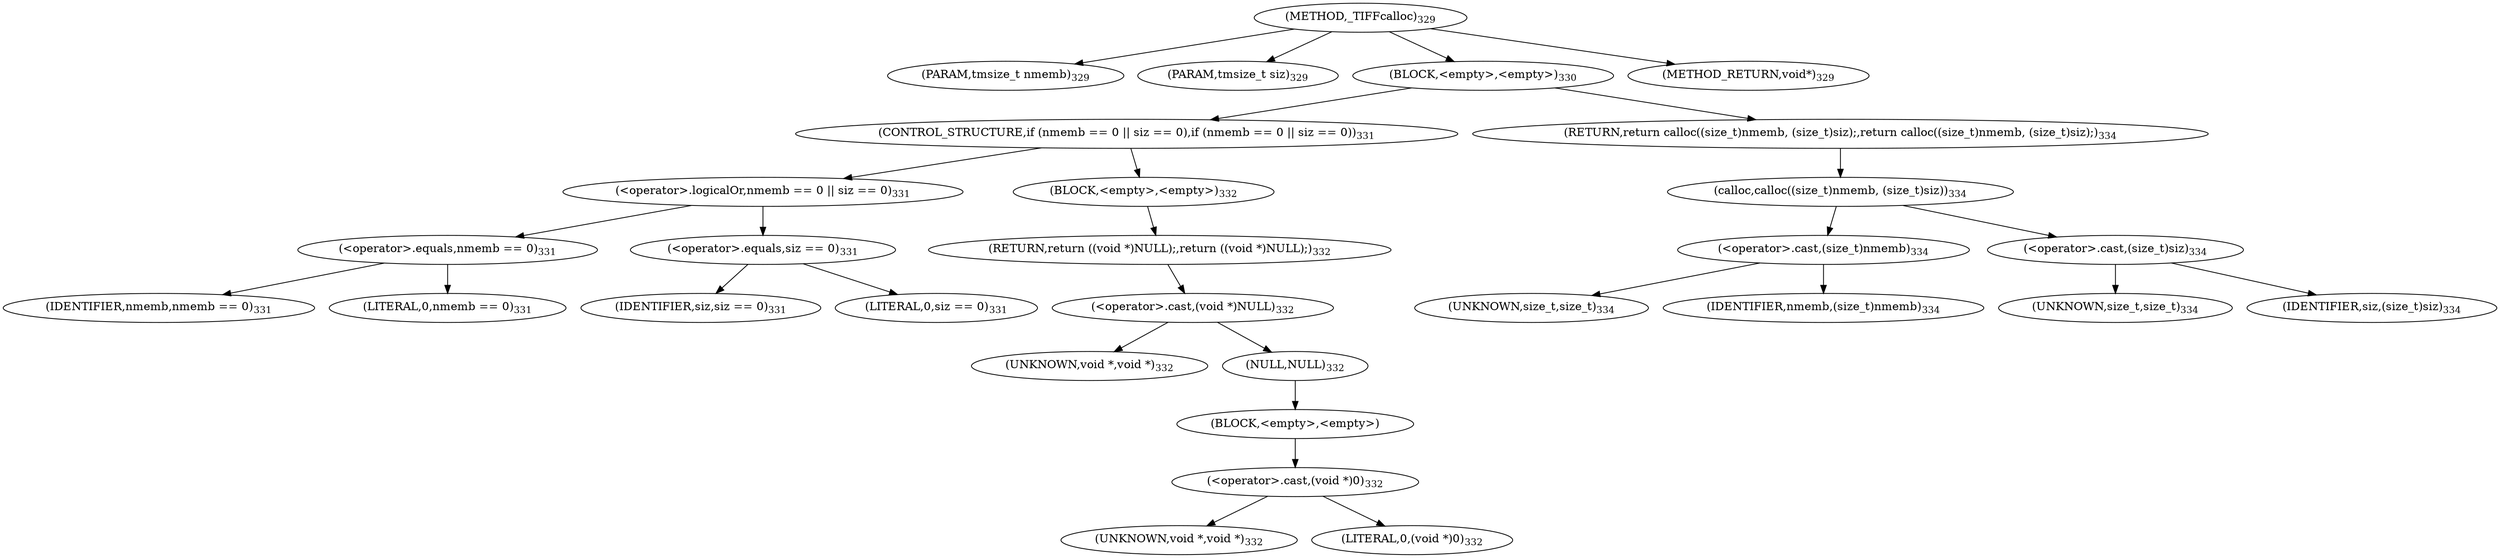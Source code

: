 digraph "_TIFFcalloc" {  
"34118" [label = <(METHOD,_TIFFcalloc)<SUB>329</SUB>> ]
"34119" [label = <(PARAM,tmsize_t nmemb)<SUB>329</SUB>> ]
"34120" [label = <(PARAM,tmsize_t siz)<SUB>329</SUB>> ]
"34121" [label = <(BLOCK,&lt;empty&gt;,&lt;empty&gt;)<SUB>330</SUB>> ]
"34122" [label = <(CONTROL_STRUCTURE,if (nmemb == 0 || siz == 0),if (nmemb == 0 || siz == 0))<SUB>331</SUB>> ]
"34123" [label = <(&lt;operator&gt;.logicalOr,nmemb == 0 || siz == 0)<SUB>331</SUB>> ]
"34124" [label = <(&lt;operator&gt;.equals,nmemb == 0)<SUB>331</SUB>> ]
"34125" [label = <(IDENTIFIER,nmemb,nmemb == 0)<SUB>331</SUB>> ]
"34126" [label = <(LITERAL,0,nmemb == 0)<SUB>331</SUB>> ]
"34127" [label = <(&lt;operator&gt;.equals,siz == 0)<SUB>331</SUB>> ]
"34128" [label = <(IDENTIFIER,siz,siz == 0)<SUB>331</SUB>> ]
"34129" [label = <(LITERAL,0,siz == 0)<SUB>331</SUB>> ]
"34130" [label = <(BLOCK,&lt;empty&gt;,&lt;empty&gt;)<SUB>332</SUB>> ]
"34131" [label = <(RETURN,return ((void *)NULL);,return ((void *)NULL);)<SUB>332</SUB>> ]
"34132" [label = <(&lt;operator&gt;.cast,(void *)NULL)<SUB>332</SUB>> ]
"34133" [label = <(UNKNOWN,void *,void *)<SUB>332</SUB>> ]
"34134" [label = <(NULL,NULL)<SUB>332</SUB>> ]
"34135" [label = <(BLOCK,&lt;empty&gt;,&lt;empty&gt;)> ]
"34136" [label = <(&lt;operator&gt;.cast,(void *)0)<SUB>332</SUB>> ]
"34137" [label = <(UNKNOWN,void *,void *)<SUB>332</SUB>> ]
"34138" [label = <(LITERAL,0,(void *)0)<SUB>332</SUB>> ]
"34139" [label = <(RETURN,return calloc((size_t)nmemb, (size_t)siz);,return calloc((size_t)nmemb, (size_t)siz);)<SUB>334</SUB>> ]
"34140" [label = <(calloc,calloc((size_t)nmemb, (size_t)siz))<SUB>334</SUB>> ]
"34141" [label = <(&lt;operator&gt;.cast,(size_t)nmemb)<SUB>334</SUB>> ]
"34142" [label = <(UNKNOWN,size_t,size_t)<SUB>334</SUB>> ]
"34143" [label = <(IDENTIFIER,nmemb,(size_t)nmemb)<SUB>334</SUB>> ]
"34144" [label = <(&lt;operator&gt;.cast,(size_t)siz)<SUB>334</SUB>> ]
"34145" [label = <(UNKNOWN,size_t,size_t)<SUB>334</SUB>> ]
"34146" [label = <(IDENTIFIER,siz,(size_t)siz)<SUB>334</SUB>> ]
"34147" [label = <(METHOD_RETURN,void*)<SUB>329</SUB>> ]
  "34118" -> "34119" 
  "34118" -> "34120" 
  "34118" -> "34121" 
  "34118" -> "34147" 
  "34121" -> "34122" 
  "34121" -> "34139" 
  "34122" -> "34123" 
  "34122" -> "34130" 
  "34123" -> "34124" 
  "34123" -> "34127" 
  "34124" -> "34125" 
  "34124" -> "34126" 
  "34127" -> "34128" 
  "34127" -> "34129" 
  "34130" -> "34131" 
  "34131" -> "34132" 
  "34132" -> "34133" 
  "34132" -> "34134" 
  "34134" -> "34135" 
  "34135" -> "34136" 
  "34136" -> "34137" 
  "34136" -> "34138" 
  "34139" -> "34140" 
  "34140" -> "34141" 
  "34140" -> "34144" 
  "34141" -> "34142" 
  "34141" -> "34143" 
  "34144" -> "34145" 
  "34144" -> "34146" 
}
